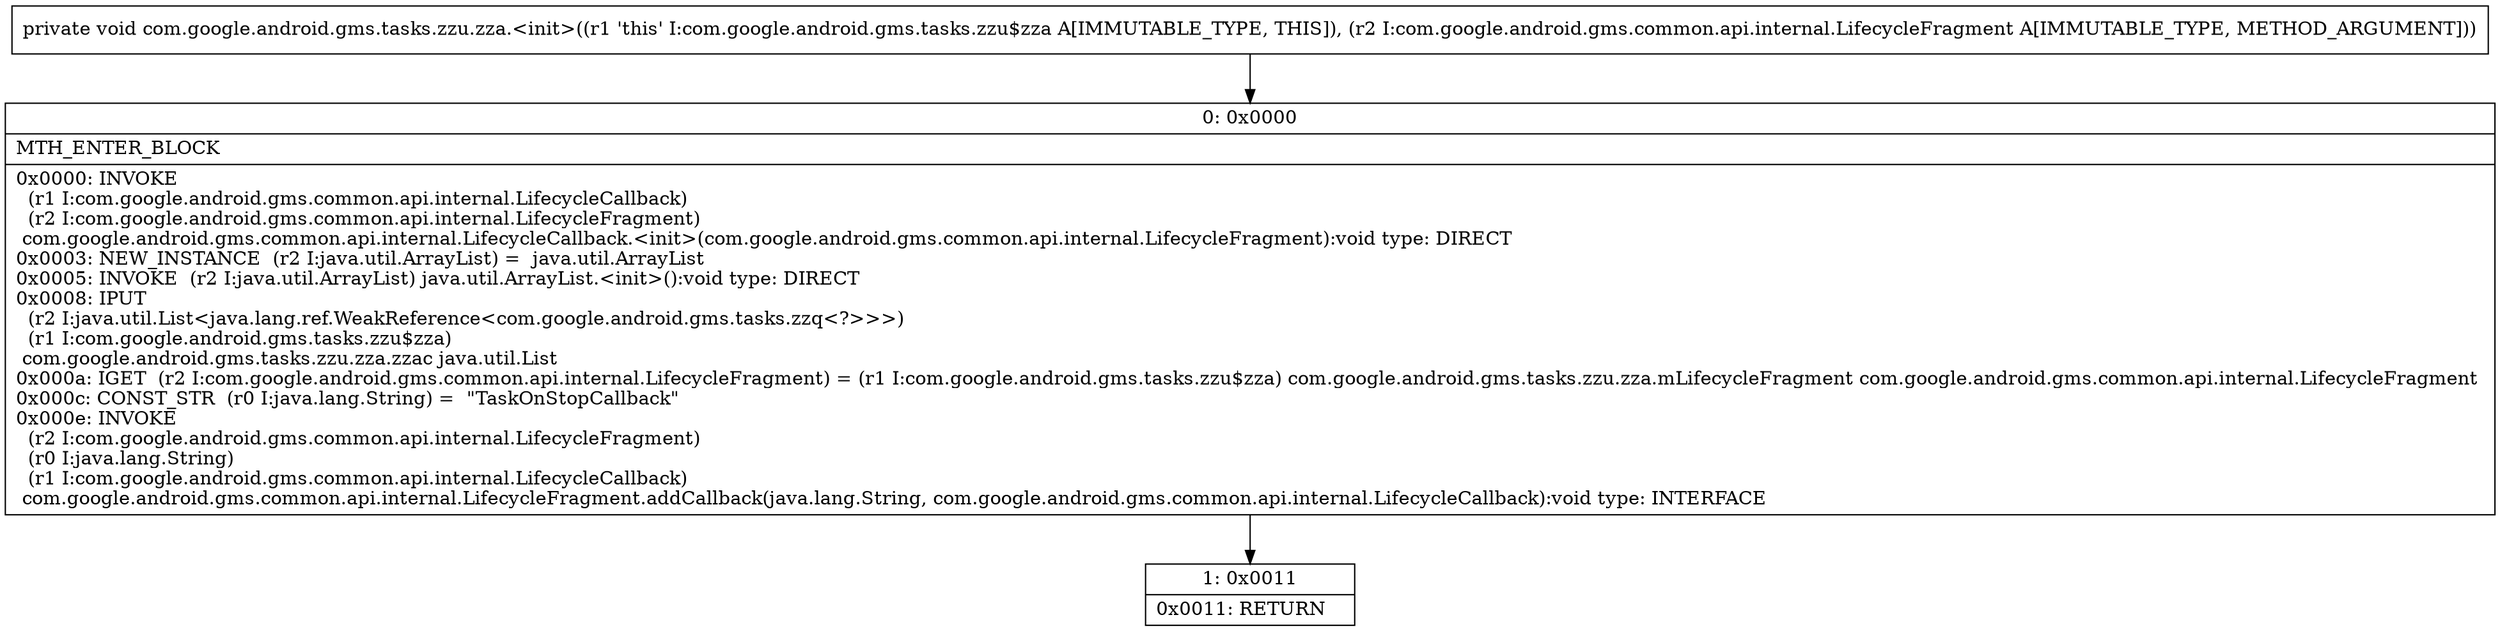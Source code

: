 digraph "CFG forcom.google.android.gms.tasks.zzu.zza.\<init\>(Lcom\/google\/android\/gms\/common\/api\/internal\/LifecycleFragment;)V" {
Node_0 [shape=record,label="{0\:\ 0x0000|MTH_ENTER_BLOCK\l|0x0000: INVOKE  \l  (r1 I:com.google.android.gms.common.api.internal.LifecycleCallback)\l  (r2 I:com.google.android.gms.common.api.internal.LifecycleFragment)\l com.google.android.gms.common.api.internal.LifecycleCallback.\<init\>(com.google.android.gms.common.api.internal.LifecycleFragment):void type: DIRECT \l0x0003: NEW_INSTANCE  (r2 I:java.util.ArrayList) =  java.util.ArrayList \l0x0005: INVOKE  (r2 I:java.util.ArrayList) java.util.ArrayList.\<init\>():void type: DIRECT \l0x0008: IPUT  \l  (r2 I:java.util.List\<java.lang.ref.WeakReference\<com.google.android.gms.tasks.zzq\<?\>\>\>)\l  (r1 I:com.google.android.gms.tasks.zzu$zza)\l com.google.android.gms.tasks.zzu.zza.zzac java.util.List \l0x000a: IGET  (r2 I:com.google.android.gms.common.api.internal.LifecycleFragment) = (r1 I:com.google.android.gms.tasks.zzu$zza) com.google.android.gms.tasks.zzu.zza.mLifecycleFragment com.google.android.gms.common.api.internal.LifecycleFragment \l0x000c: CONST_STR  (r0 I:java.lang.String) =  \"TaskOnStopCallback\" \l0x000e: INVOKE  \l  (r2 I:com.google.android.gms.common.api.internal.LifecycleFragment)\l  (r0 I:java.lang.String)\l  (r1 I:com.google.android.gms.common.api.internal.LifecycleCallback)\l com.google.android.gms.common.api.internal.LifecycleFragment.addCallback(java.lang.String, com.google.android.gms.common.api.internal.LifecycleCallback):void type: INTERFACE \l}"];
Node_1 [shape=record,label="{1\:\ 0x0011|0x0011: RETURN   \l}"];
MethodNode[shape=record,label="{private void com.google.android.gms.tasks.zzu.zza.\<init\>((r1 'this' I:com.google.android.gms.tasks.zzu$zza A[IMMUTABLE_TYPE, THIS]), (r2 I:com.google.android.gms.common.api.internal.LifecycleFragment A[IMMUTABLE_TYPE, METHOD_ARGUMENT])) }"];
MethodNode -> Node_0;
Node_0 -> Node_1;
}

